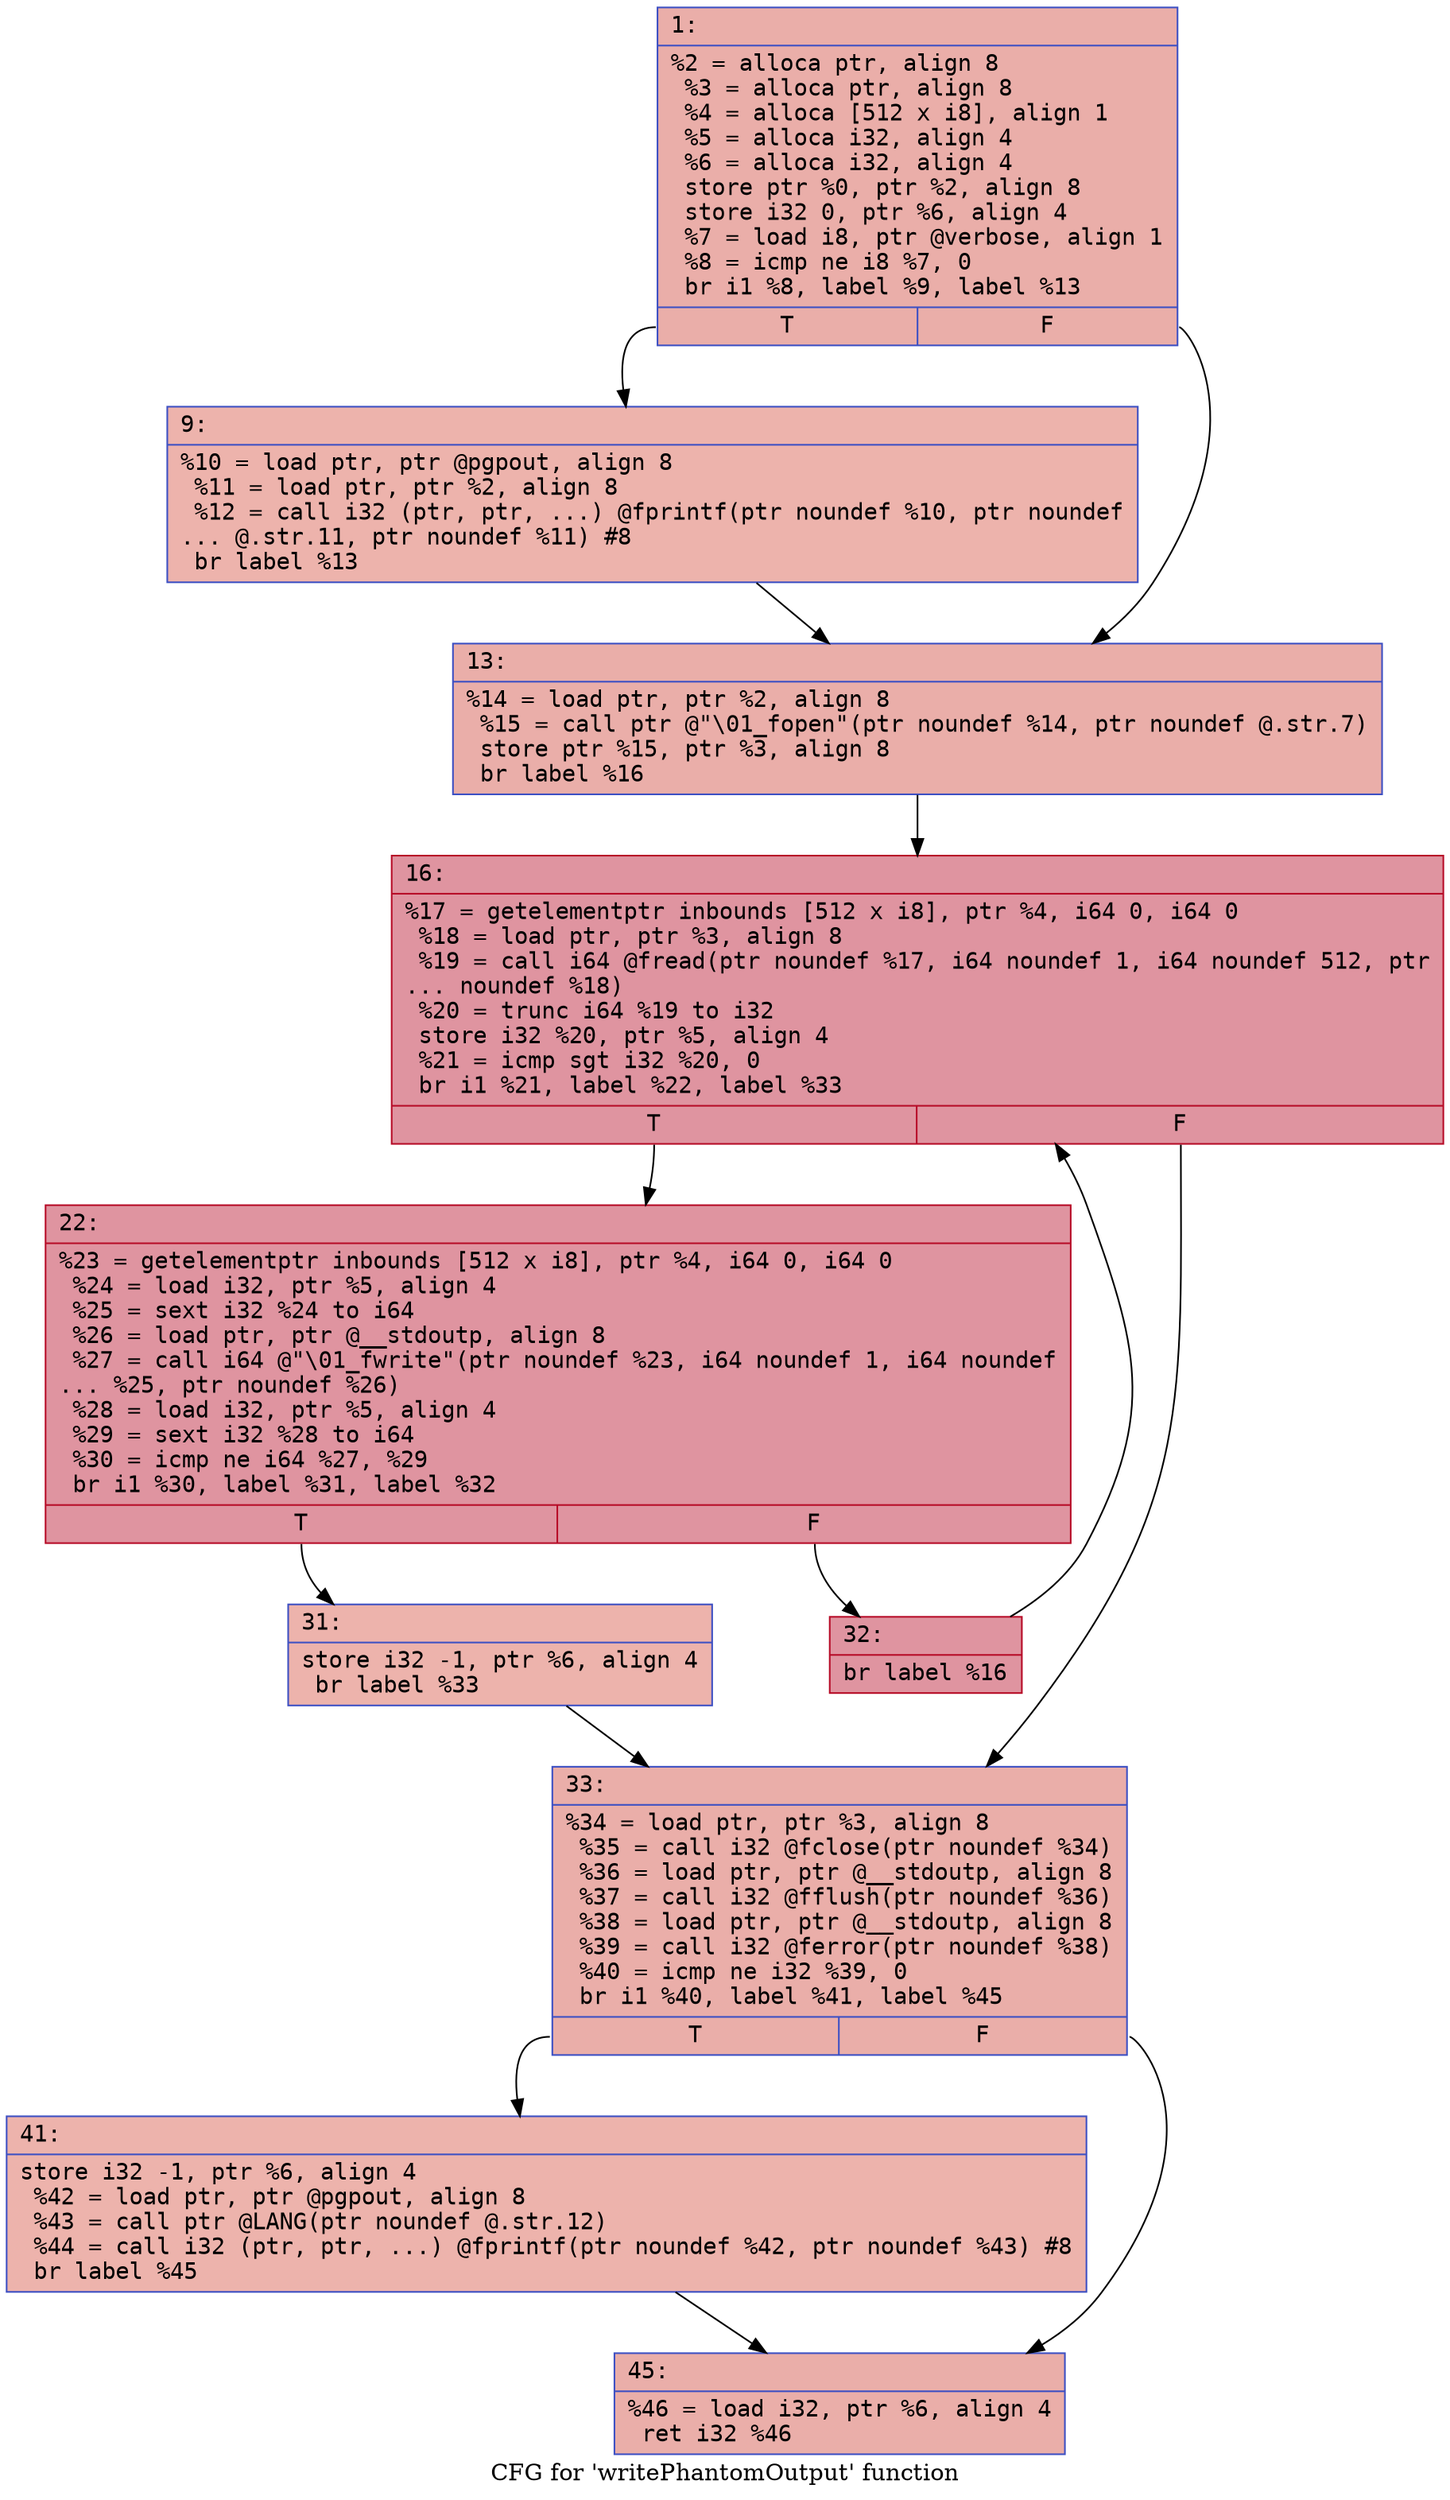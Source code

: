 digraph "CFG for 'writePhantomOutput' function" {
	label="CFG for 'writePhantomOutput' function";

	Node0x600001972c10 [shape=record,color="#3d50c3ff", style=filled, fillcolor="#d0473d70" fontname="Courier",label="{1:\l|  %2 = alloca ptr, align 8\l  %3 = alloca ptr, align 8\l  %4 = alloca [512 x i8], align 1\l  %5 = alloca i32, align 4\l  %6 = alloca i32, align 4\l  store ptr %0, ptr %2, align 8\l  store i32 0, ptr %6, align 4\l  %7 = load i8, ptr @verbose, align 1\l  %8 = icmp ne i8 %7, 0\l  br i1 %8, label %9, label %13\l|{<s0>T|<s1>F}}"];
	Node0x600001972c10:s0 -> Node0x600001972c60[tooltip="1 -> 9\nProbability 62.50%" ];
	Node0x600001972c10:s1 -> Node0x600001972cb0[tooltip="1 -> 13\nProbability 37.50%" ];
	Node0x600001972c60 [shape=record,color="#3d50c3ff", style=filled, fillcolor="#d6524470" fontname="Courier",label="{9:\l|  %10 = load ptr, ptr @pgpout, align 8\l  %11 = load ptr, ptr %2, align 8\l  %12 = call i32 (ptr, ptr, ...) @fprintf(ptr noundef %10, ptr noundef\l... @.str.11, ptr noundef %11) #8\l  br label %13\l}"];
	Node0x600001972c60 -> Node0x600001972cb0[tooltip="9 -> 13\nProbability 100.00%" ];
	Node0x600001972cb0 [shape=record,color="#3d50c3ff", style=filled, fillcolor="#d0473d70" fontname="Courier",label="{13:\l|  %14 = load ptr, ptr %2, align 8\l  %15 = call ptr @\"\\01_fopen\"(ptr noundef %14, ptr noundef @.str.7)\l  store ptr %15, ptr %3, align 8\l  br label %16\l}"];
	Node0x600001972cb0 -> Node0x600001972d00[tooltip="13 -> 16\nProbability 100.00%" ];
	Node0x600001972d00 [shape=record,color="#b70d28ff", style=filled, fillcolor="#b70d2870" fontname="Courier",label="{16:\l|  %17 = getelementptr inbounds [512 x i8], ptr %4, i64 0, i64 0\l  %18 = load ptr, ptr %3, align 8\l  %19 = call i64 @fread(ptr noundef %17, i64 noundef 1, i64 noundef 512, ptr\l... noundef %18)\l  %20 = trunc i64 %19 to i32\l  store i32 %20, ptr %5, align 4\l  %21 = icmp sgt i32 %20, 0\l  br i1 %21, label %22, label %33\l|{<s0>T|<s1>F}}"];
	Node0x600001972d00:s0 -> Node0x600001972d50[tooltip="16 -> 22\nProbability 96.88%" ];
	Node0x600001972d00:s1 -> Node0x600001972e40[tooltip="16 -> 33\nProbability 3.12%" ];
	Node0x600001972d50 [shape=record,color="#b70d28ff", style=filled, fillcolor="#b70d2870" fontname="Courier",label="{22:\l|  %23 = getelementptr inbounds [512 x i8], ptr %4, i64 0, i64 0\l  %24 = load i32, ptr %5, align 4\l  %25 = sext i32 %24 to i64\l  %26 = load ptr, ptr @__stdoutp, align 8\l  %27 = call i64 @\"\\01_fwrite\"(ptr noundef %23, i64 noundef 1, i64 noundef\l... %25, ptr noundef %26)\l  %28 = load i32, ptr %5, align 4\l  %29 = sext i32 %28 to i64\l  %30 = icmp ne i64 %27, %29\l  br i1 %30, label %31, label %32\l|{<s0>T|<s1>F}}"];
	Node0x600001972d50:s0 -> Node0x600001972da0[tooltip="22 -> 31\nProbability 3.12%" ];
	Node0x600001972d50:s1 -> Node0x600001972df0[tooltip="22 -> 32\nProbability 96.88%" ];
	Node0x600001972da0 [shape=record,color="#3d50c3ff", style=filled, fillcolor="#d6524470" fontname="Courier",label="{31:\l|  store i32 -1, ptr %6, align 4\l  br label %33\l}"];
	Node0x600001972da0 -> Node0x600001972e40[tooltip="31 -> 33\nProbability 100.00%" ];
	Node0x600001972df0 [shape=record,color="#b70d28ff", style=filled, fillcolor="#b70d2870" fontname="Courier",label="{32:\l|  br label %16\l}"];
	Node0x600001972df0 -> Node0x600001972d00[tooltip="32 -> 16\nProbability 100.00%" ];
	Node0x600001972e40 [shape=record,color="#3d50c3ff", style=filled, fillcolor="#d0473d70" fontname="Courier",label="{33:\l|  %34 = load ptr, ptr %3, align 8\l  %35 = call i32 @fclose(ptr noundef %34)\l  %36 = load ptr, ptr @__stdoutp, align 8\l  %37 = call i32 @fflush(ptr noundef %36)\l  %38 = load ptr, ptr @__stdoutp, align 8\l  %39 = call i32 @ferror(ptr noundef %38)\l  %40 = icmp ne i32 %39, 0\l  br i1 %40, label %41, label %45\l|{<s0>T|<s1>F}}"];
	Node0x600001972e40:s0 -> Node0x600001972e90[tooltip="33 -> 41\nProbability 62.50%" ];
	Node0x600001972e40:s1 -> Node0x600001972ee0[tooltip="33 -> 45\nProbability 37.50%" ];
	Node0x600001972e90 [shape=record,color="#3d50c3ff", style=filled, fillcolor="#d6524470" fontname="Courier",label="{41:\l|  store i32 -1, ptr %6, align 4\l  %42 = load ptr, ptr @pgpout, align 8\l  %43 = call ptr @LANG(ptr noundef @.str.12)\l  %44 = call i32 (ptr, ptr, ...) @fprintf(ptr noundef %42, ptr noundef %43) #8\l  br label %45\l}"];
	Node0x600001972e90 -> Node0x600001972ee0[tooltip="41 -> 45\nProbability 100.00%" ];
	Node0x600001972ee0 [shape=record,color="#3d50c3ff", style=filled, fillcolor="#d0473d70" fontname="Courier",label="{45:\l|  %46 = load i32, ptr %6, align 4\l  ret i32 %46\l}"];
}
